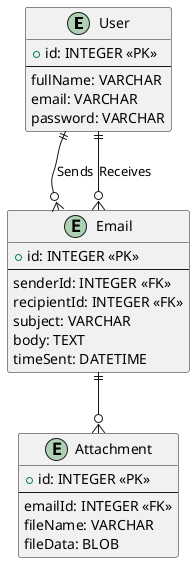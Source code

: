 @startuml emailsys
entity "User" {
  + id: INTEGER <<PK>>
  --
  fullName: VARCHAR
  email: VARCHAR
  password: VARCHAR
}

entity "Email" {
  + id: INTEGER <<PK>>
  --
  senderId: INTEGER <<FK>>
  recipientId: INTEGER <<FK>>
  subject: VARCHAR
  body: TEXT
  timeSent: DATETIME
}

entity "Attachment" {
  + id: INTEGER <<PK>>
  --
  emailId: INTEGER <<FK>>
  fileName: VARCHAR
  fileData: BLOB
}

User ||--o{ Email: Sends
User ||--o{ Email: Receives
Email ||--o{ Attachment
@enduml
